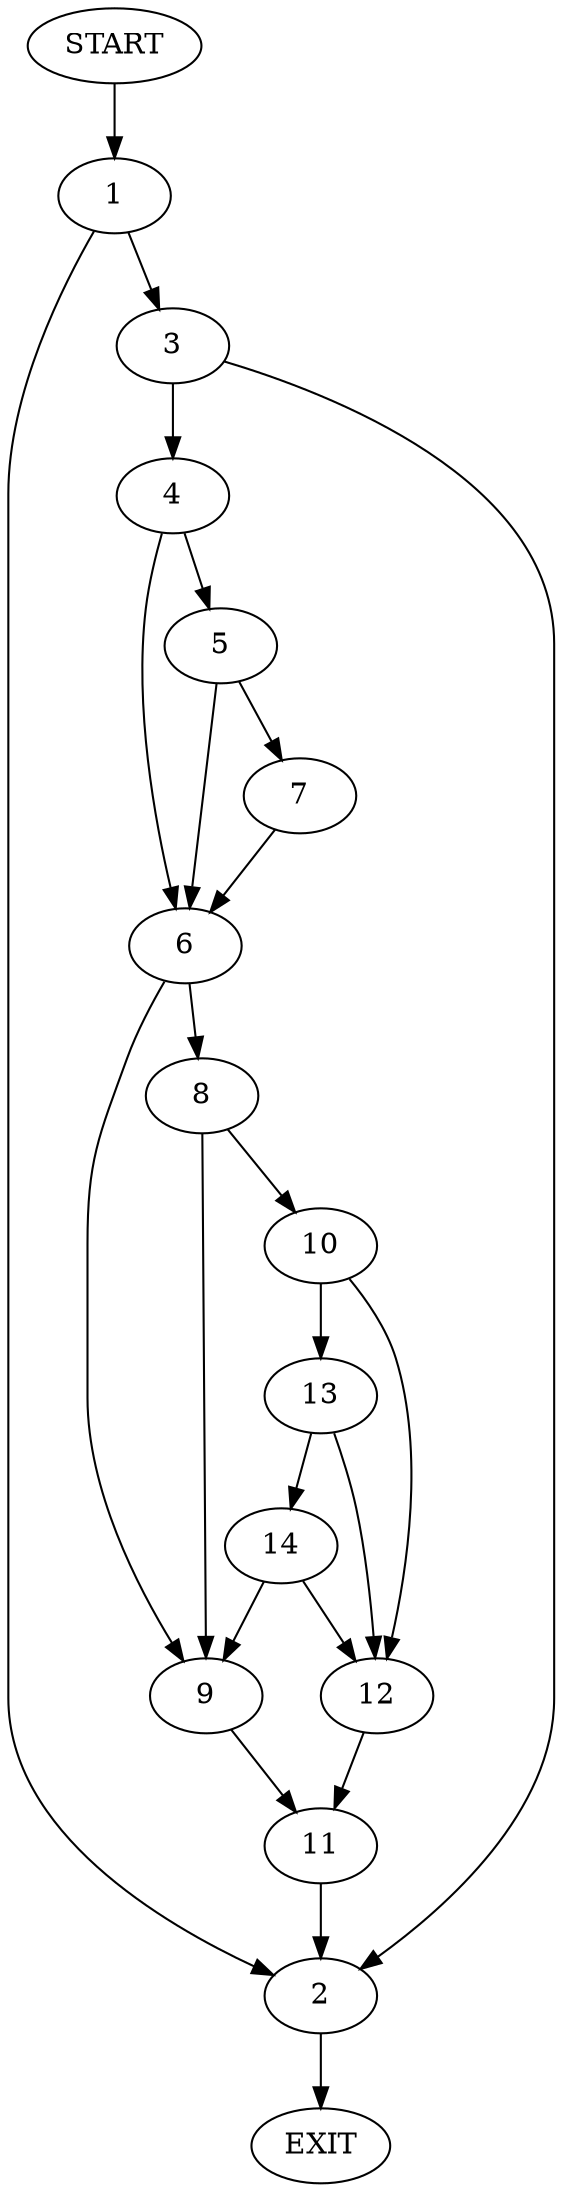 digraph {
0 [label="START"];
1;
2;
3;
4;
5;
6;
7;
8;
9;
10;
11;
12;
13;
14;
15 [label="EXIT"];
0 -> 1;
1 -> 2;
1 -> 3;
3 -> 2;
3 -> 4;
2 -> 15;
4 -> 5;
4 -> 6;
5 -> 7;
5 -> 6;
6 -> 8;
6 -> 9;
7 -> 6;
8 -> 10;
8 -> 9;
9 -> 11;
10 -> 12;
10 -> 13;
13 -> 12;
13 -> 14;
12 -> 11;
14 -> 12;
14 -> 9;
11 -> 2;
}